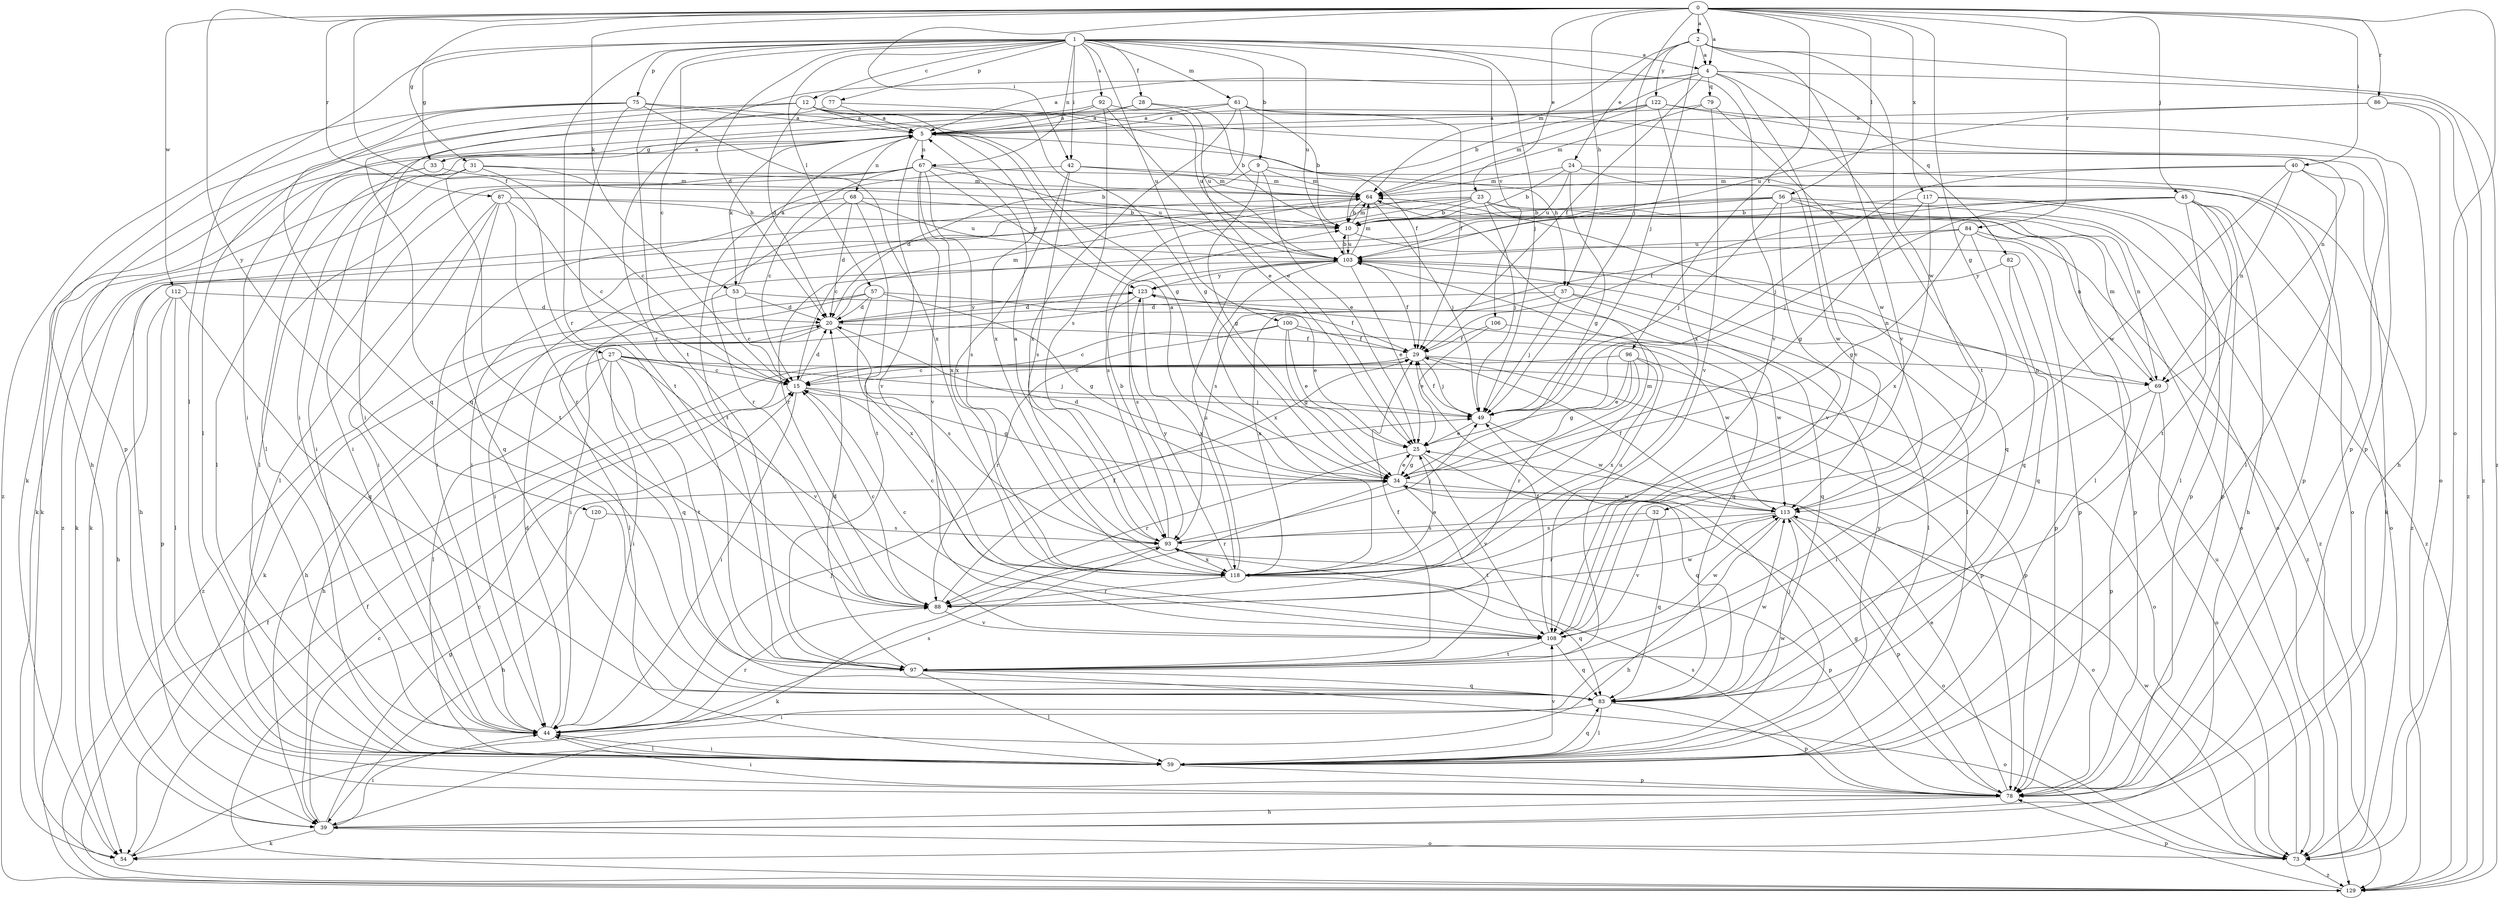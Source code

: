 strict digraph  {
0;
1;
2;
4;
5;
9;
10;
12;
15;
20;
23;
24;
25;
27;
28;
29;
31;
32;
33;
34;
37;
39;
40;
42;
44;
45;
49;
53;
54;
56;
57;
59;
61;
64;
67;
68;
69;
73;
75;
77;
78;
79;
82;
83;
84;
86;
87;
88;
92;
93;
96;
97;
100;
103;
106;
108;
112;
113;
117;
118;
120;
122;
123;
129;
0 -> 2  [label=a];
0 -> 4  [label=a];
0 -> 23  [label=e];
0 -> 27  [label=f];
0 -> 31  [label=g];
0 -> 32  [label=g];
0 -> 37  [label=h];
0 -> 40  [label=i];
0 -> 42  [label=i];
0 -> 45  [label=j];
0 -> 49  [label=j];
0 -> 53  [label=k];
0 -> 56  [label=l];
0 -> 73  [label=o];
0 -> 84  [label=r];
0 -> 86  [label=r];
0 -> 87  [label=r];
0 -> 96  [label=t];
0 -> 112  [label=w];
0 -> 117  [label=x];
0 -> 120  [label=y];
1 -> 4  [label=a];
1 -> 9  [label=b];
1 -> 12  [label=c];
1 -> 15  [label=c];
1 -> 20  [label=d];
1 -> 28  [label=f];
1 -> 33  [label=g];
1 -> 42  [label=i];
1 -> 49  [label=j];
1 -> 57  [label=l];
1 -> 59  [label=l];
1 -> 61  [label=m];
1 -> 67  [label=n];
1 -> 75  [label=p];
1 -> 77  [label=p];
1 -> 88  [label=r];
1 -> 92  [label=s];
1 -> 97  [label=t];
1 -> 100  [label=u];
1 -> 103  [label=u];
1 -> 106  [label=v];
1 -> 108  [label=v];
2 -> 4  [label=a];
2 -> 24  [label=e];
2 -> 49  [label=j];
2 -> 64  [label=m];
2 -> 108  [label=v];
2 -> 113  [label=w];
2 -> 122  [label=y];
2 -> 129  [label=z];
4 -> 5  [label=a];
4 -> 10  [label=b];
4 -> 29  [label=f];
4 -> 79  [label=q];
4 -> 82  [label=q];
4 -> 88  [label=r];
4 -> 97  [label=t];
4 -> 108  [label=v];
4 -> 129  [label=z];
5 -> 33  [label=g];
5 -> 37  [label=h];
5 -> 53  [label=k];
5 -> 59  [label=l];
5 -> 67  [label=n];
5 -> 68  [label=n];
5 -> 108  [label=v];
9 -> 20  [label=d];
9 -> 25  [label=e];
9 -> 34  [label=g];
9 -> 64  [label=m];
9 -> 78  [label=p];
10 -> 64  [label=m];
10 -> 78  [label=p];
10 -> 103  [label=u];
12 -> 5  [label=a];
12 -> 20  [label=d];
12 -> 29  [label=f];
12 -> 34  [label=g];
12 -> 59  [label=l];
12 -> 83  [label=q];
12 -> 118  [label=x];
15 -> 20  [label=d];
15 -> 34  [label=g];
15 -> 44  [label=i];
15 -> 49  [label=j];
20 -> 29  [label=f];
20 -> 39  [label=h];
20 -> 64  [label=m];
20 -> 83  [label=q];
20 -> 93  [label=s];
20 -> 123  [label=y];
23 -> 10  [label=b];
23 -> 44  [label=i];
23 -> 49  [label=j];
23 -> 54  [label=k];
23 -> 59  [label=l];
23 -> 73  [label=o];
23 -> 83  [label=q];
23 -> 93  [label=s];
24 -> 10  [label=b];
24 -> 34  [label=g];
24 -> 64  [label=m];
24 -> 103  [label=u];
24 -> 113  [label=w];
24 -> 129  [label=z];
25 -> 34  [label=g];
25 -> 83  [label=q];
25 -> 88  [label=r];
25 -> 108  [label=v];
27 -> 15  [label=c];
27 -> 39  [label=h];
27 -> 44  [label=i];
27 -> 49  [label=j];
27 -> 59  [label=l];
27 -> 73  [label=o];
27 -> 97  [label=t];
27 -> 108  [label=v];
28 -> 5  [label=a];
28 -> 10  [label=b];
28 -> 78  [label=p];
28 -> 103  [label=u];
29 -> 15  [label=c];
29 -> 49  [label=j];
29 -> 69  [label=n];
29 -> 78  [label=p];
31 -> 10  [label=b];
31 -> 15  [label=c];
31 -> 44  [label=i];
31 -> 54  [label=k];
31 -> 64  [label=m];
31 -> 97  [label=t];
32 -> 83  [label=q];
32 -> 93  [label=s];
32 -> 108  [label=v];
33 -> 5  [label=a];
33 -> 54  [label=k];
33 -> 59  [label=l];
33 -> 64  [label=m];
34 -> 5  [label=a];
34 -> 20  [label=d];
34 -> 25  [label=e];
34 -> 73  [label=o];
34 -> 88  [label=r];
34 -> 97  [label=t];
34 -> 113  [label=w];
37 -> 20  [label=d];
37 -> 49  [label=j];
37 -> 59  [label=l];
37 -> 83  [label=q];
37 -> 118  [label=x];
39 -> 15  [label=c];
39 -> 34  [label=g];
39 -> 44  [label=i];
39 -> 54  [label=k];
39 -> 73  [label=o];
40 -> 49  [label=j];
40 -> 54  [label=k];
40 -> 59  [label=l];
40 -> 64  [label=m];
40 -> 69  [label=n];
40 -> 113  [label=w];
42 -> 64  [label=m];
42 -> 73  [label=o];
42 -> 93  [label=s];
42 -> 97  [label=t];
42 -> 118  [label=x];
44 -> 20  [label=d];
44 -> 49  [label=j];
44 -> 59  [label=l];
44 -> 88  [label=r];
44 -> 93  [label=s];
45 -> 10  [label=b];
45 -> 29  [label=f];
45 -> 39  [label=h];
45 -> 49  [label=j];
45 -> 59  [label=l];
45 -> 73  [label=o];
45 -> 78  [label=p];
45 -> 97  [label=t];
49 -> 25  [label=e];
49 -> 29  [label=f];
49 -> 113  [label=w];
53 -> 5  [label=a];
53 -> 15  [label=c];
53 -> 20  [label=d];
53 -> 59  [label=l];
53 -> 83  [label=q];
54 -> 29  [label=f];
56 -> 10  [label=b];
56 -> 49  [label=j];
56 -> 54  [label=k];
56 -> 69  [label=n];
56 -> 73  [label=o];
56 -> 88  [label=r];
56 -> 108  [label=v];
56 -> 129  [label=z];
57 -> 20  [label=d];
57 -> 29  [label=f];
57 -> 34  [label=g];
57 -> 54  [label=k];
57 -> 118  [label=x];
57 -> 129  [label=z];
59 -> 44  [label=i];
59 -> 49  [label=j];
59 -> 78  [label=p];
59 -> 83  [label=q];
59 -> 108  [label=v];
59 -> 113  [label=w];
59 -> 123  [label=y];
61 -> 5  [label=a];
61 -> 10  [label=b];
61 -> 25  [label=e];
61 -> 29  [label=f];
61 -> 44  [label=i];
61 -> 69  [label=n];
61 -> 118  [label=x];
64 -> 10  [label=b];
64 -> 15  [label=c];
64 -> 39  [label=h];
64 -> 49  [label=j];
67 -> 15  [label=c];
67 -> 44  [label=i];
67 -> 59  [label=l];
67 -> 64  [label=m];
67 -> 93  [label=s];
67 -> 103  [label=u];
67 -> 108  [label=v];
67 -> 118  [label=x];
67 -> 123  [label=y];
67 -> 129  [label=z];
68 -> 10  [label=b];
68 -> 20  [label=d];
68 -> 44  [label=i];
68 -> 88  [label=r];
68 -> 97  [label=t];
68 -> 103  [label=u];
69 -> 44  [label=i];
69 -> 64  [label=m];
69 -> 73  [label=o];
69 -> 78  [label=p];
73 -> 103  [label=u];
73 -> 113  [label=w];
73 -> 129  [label=z];
75 -> 5  [label=a];
75 -> 34  [label=g];
75 -> 39  [label=h];
75 -> 83  [label=q];
75 -> 97  [label=t];
75 -> 118  [label=x];
75 -> 129  [label=z];
77 -> 5  [label=a];
77 -> 44  [label=i];
77 -> 78  [label=p];
78 -> 25  [label=e];
78 -> 34  [label=g];
78 -> 39  [label=h];
78 -> 44  [label=i];
78 -> 93  [label=s];
79 -> 5  [label=a];
79 -> 64  [label=m];
79 -> 108  [label=v];
79 -> 113  [label=w];
82 -> 78  [label=p];
82 -> 83  [label=q];
82 -> 123  [label=y];
83 -> 44  [label=i];
83 -> 59  [label=l];
83 -> 78  [label=p];
83 -> 113  [label=w];
84 -> 34  [label=g];
84 -> 78  [label=p];
84 -> 83  [label=q];
84 -> 93  [label=s];
84 -> 103  [label=u];
84 -> 129  [label=z];
86 -> 5  [label=a];
86 -> 73  [label=o];
86 -> 103  [label=u];
86 -> 129  [label=z];
87 -> 10  [label=b];
87 -> 15  [label=c];
87 -> 44  [label=i];
87 -> 59  [label=l];
87 -> 69  [label=n];
87 -> 83  [label=q];
87 -> 88  [label=r];
88 -> 15  [label=c];
88 -> 29  [label=f];
88 -> 108  [label=v];
88 -> 113  [label=w];
92 -> 5  [label=a];
92 -> 25  [label=e];
92 -> 44  [label=i];
92 -> 93  [label=s];
92 -> 103  [label=u];
93 -> 5  [label=a];
93 -> 10  [label=b];
93 -> 49  [label=j];
93 -> 54  [label=k];
93 -> 78  [label=p];
93 -> 118  [label=x];
96 -> 15  [label=c];
96 -> 25  [label=e];
96 -> 34  [label=g];
96 -> 78  [label=p];
96 -> 88  [label=r];
96 -> 118  [label=x];
97 -> 20  [label=d];
97 -> 29  [label=f];
97 -> 59  [label=l];
97 -> 73  [label=o];
97 -> 83  [label=q];
97 -> 103  [label=u];
100 -> 15  [label=c];
100 -> 25  [label=e];
100 -> 29  [label=f];
100 -> 34  [label=g];
100 -> 88  [label=r];
100 -> 113  [label=w];
103 -> 10  [label=b];
103 -> 25  [label=e];
103 -> 29  [label=f];
103 -> 44  [label=i];
103 -> 59  [label=l];
103 -> 64  [label=m];
103 -> 69  [label=n];
103 -> 93  [label=s];
103 -> 118  [label=x];
103 -> 123  [label=y];
106 -> 25  [label=e];
106 -> 29  [label=f];
106 -> 113  [label=w];
108 -> 15  [label=c];
108 -> 29  [label=f];
108 -> 83  [label=q];
108 -> 97  [label=t];
108 -> 113  [label=w];
112 -> 20  [label=d];
112 -> 39  [label=h];
112 -> 59  [label=l];
112 -> 78  [label=p];
112 -> 83  [label=q];
113 -> 29  [label=f];
113 -> 39  [label=h];
113 -> 73  [label=o];
113 -> 78  [label=p];
113 -> 88  [label=r];
113 -> 93  [label=s];
117 -> 10  [label=b];
117 -> 34  [label=g];
117 -> 78  [label=p];
117 -> 118  [label=x];
117 -> 129  [label=z];
118 -> 15  [label=c];
118 -> 25  [label=e];
118 -> 64  [label=m];
118 -> 83  [label=q];
118 -> 88  [label=r];
118 -> 103  [label=u];
118 -> 123  [label=y];
120 -> 39  [label=h];
120 -> 93  [label=s];
122 -> 5  [label=a];
122 -> 39  [label=h];
122 -> 54  [label=k];
122 -> 64  [label=m];
122 -> 78  [label=p];
122 -> 118  [label=x];
123 -> 20  [label=d];
123 -> 25  [label=e];
123 -> 44  [label=i];
123 -> 118  [label=x];
129 -> 15  [label=c];
129 -> 29  [label=f];
129 -> 78  [label=p];
}
